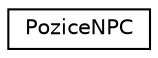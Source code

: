 digraph "Graphical Class Hierarchy"
{
  edge [fontname="Helvetica",fontsize="10",labelfontname="Helvetica",labelfontsize="10"];
  node [fontname="Helvetica",fontsize="10",shape=record];
  rankdir="LR";
  Node1 [label="PoziceNPC",height=0.2,width=0.4,color="black", fillcolor="white", style="filled",URL="$class_pozice_n_p_c.html",tooltip="Trida, ktera je zalozena na Objektove Hraci Deskce, slouzi k urceni pozic NPC. "];
}
